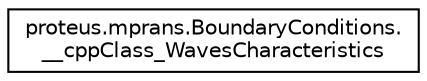 digraph "Graphical Class Hierarchy"
{
 // LATEX_PDF_SIZE
  edge [fontname="Helvetica",fontsize="10",labelfontname="Helvetica",labelfontsize="10"];
  node [fontname="Helvetica",fontsize="10",shape=record];
  rankdir="LR";
  Node0 [label="proteus.mprans.BoundaryConditions.\l__cppClass_WavesCharacteristics",height=0.2,width=0.4,color="black", fillcolor="white", style="filled",URL="$dd/d62/classproteus_1_1mprans_1_1BoundaryConditions_1_1____cppClass__WavesCharacteristics.html",tooltip=" "];
}
